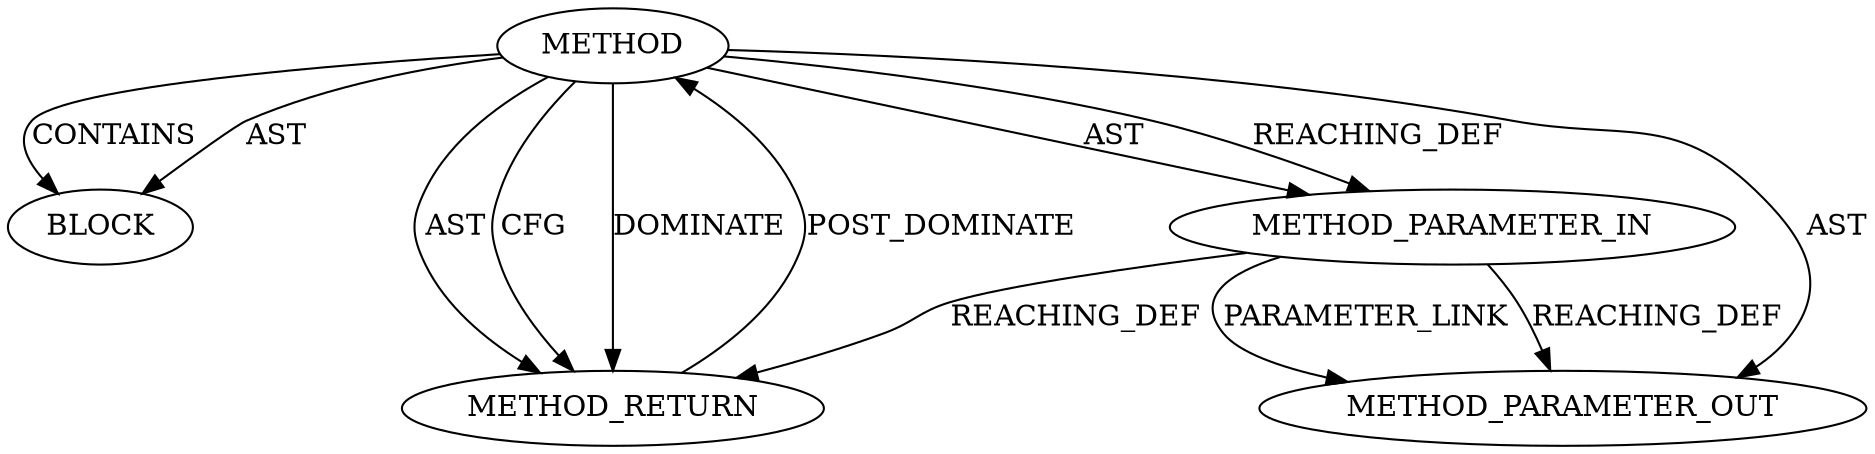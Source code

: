 digraph {
  20479 [label=BLOCK ORDER=1 ARGUMENT_INDEX=1 CODE="<empty>" TYPE_FULL_NAME="ANY"]
  20477 [label=METHOD AST_PARENT_TYPE="NAMESPACE_BLOCK" AST_PARENT_FULL_NAME="<global>" ORDER=0 CODE="<empty>" FULL_NAME="mutex_init" IS_EXTERNAL=true FILENAME="<empty>" SIGNATURE="" NAME="mutex_init"]
  22199 [label=METHOD_PARAMETER_OUT ORDER=1 CODE="p1" IS_VARIADIC=false TYPE_FULL_NAME="ANY" EVALUATION_STRATEGY="BY_VALUE" INDEX=1 NAME="p1"]
  20480 [label=METHOD_RETURN ORDER=2 CODE="RET" TYPE_FULL_NAME="ANY" EVALUATION_STRATEGY="BY_VALUE"]
  20478 [label=METHOD_PARAMETER_IN ORDER=1 CODE="p1" IS_VARIADIC=false TYPE_FULL_NAME="ANY" EVALUATION_STRATEGY="BY_VALUE" INDEX=1 NAME="p1"]
  20477 -> 20480 [label=CFG ]
  20477 -> 20480 [label=DOMINATE ]
  20478 -> 22199 [label=REACHING_DEF VARIABLE="p1"]
  20478 -> 22199 [label=PARAMETER_LINK ]
  20477 -> 22199 [label=AST ]
  20477 -> 20478 [label=AST ]
  20478 -> 20480 [label=REACHING_DEF VARIABLE="p1"]
  20480 -> 20477 [label=POST_DOMINATE ]
  20477 -> 20479 [label=AST ]
  20477 -> 20480 [label=AST ]
  20477 -> 20478 [label=REACHING_DEF VARIABLE=""]
  20477 -> 20479 [label=CONTAINS ]
}
